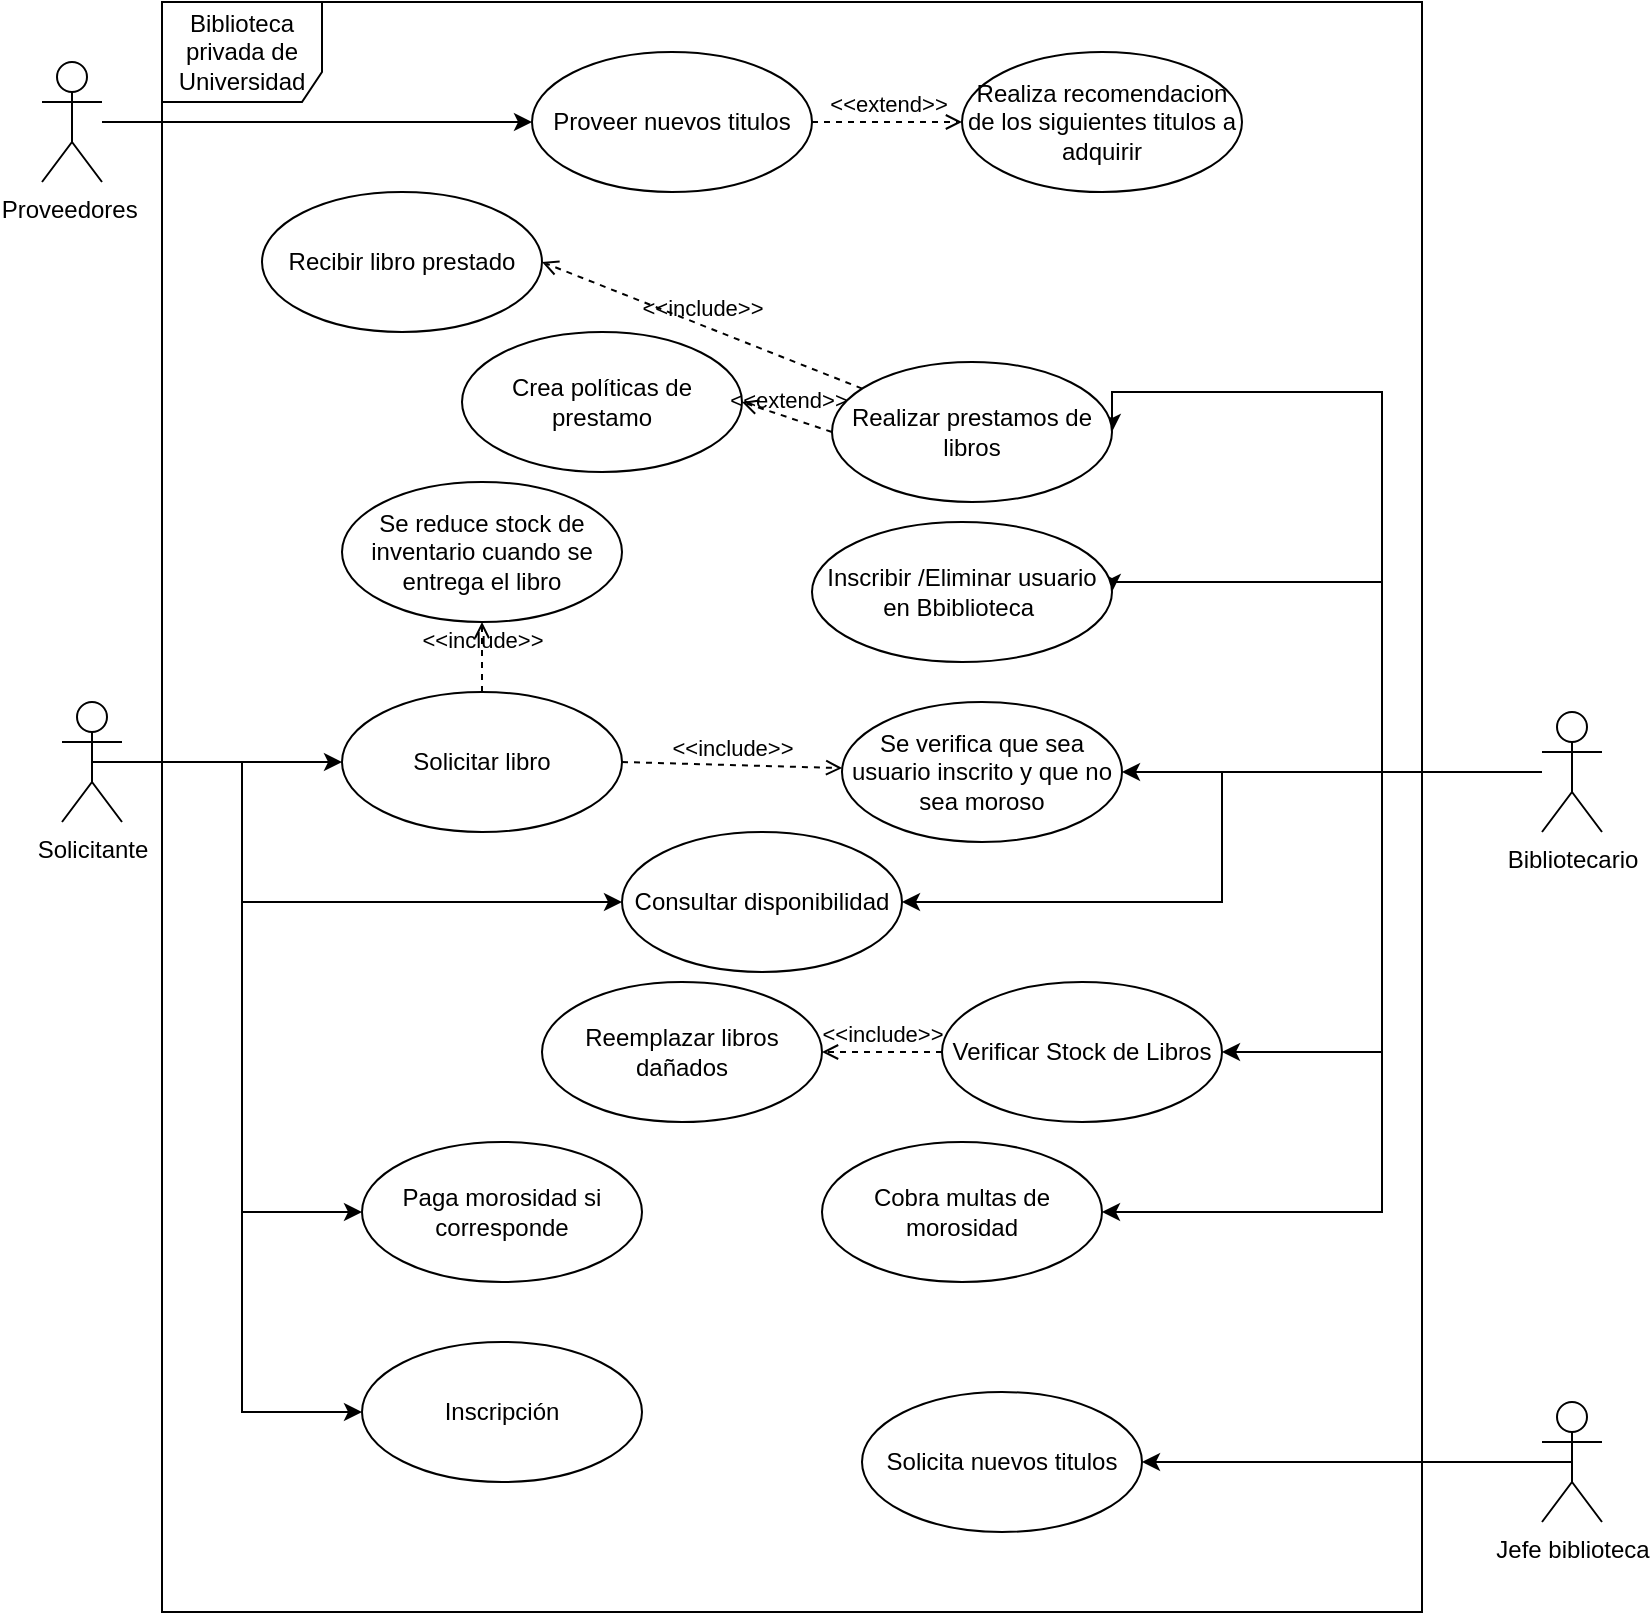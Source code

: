 <mxfile version="14.6.13" type="device"><diagram id="p3dst4VZWFr6q6MVstqz" name="Página-1"><mxGraphModel dx="1851" dy="1761" grid="1" gridSize="10" guides="1" tooltips="1" connect="1" arrows="1" fold="1" page="1" pageScale="1" pageWidth="827" pageHeight="1169" math="0" shadow="0"><root><mxCell id="0"/><mxCell id="1" parent="0"/><mxCell id="PECrF6qiaJWhLUGlZpXX-11" style="edgeStyle=orthogonalEdgeStyle;rounded=0;orthogonalLoop=1;jettySize=auto;html=1;entryX=1;entryY=0.5;entryDx=0;entryDy=0;" parent="1" source="PECrF6qiaJWhLUGlZpXX-1" target="PECrF6qiaJWhLUGlZpXX-4" edge="1"><mxGeometry relative="1" as="geometry"><Array as="points"><mxPoint x="650" y="375"/><mxPoint x="650" y="280"/><mxPoint x="515" y="280"/></Array></mxGeometry></mxCell><mxCell id="PECrF6qiaJWhLUGlZpXX-16" style="edgeStyle=orthogonalEdgeStyle;rounded=0;orthogonalLoop=1;jettySize=auto;html=1;entryX=1;entryY=0.5;entryDx=0;entryDy=0;" parent="1" source="PECrF6qiaJWhLUGlZpXX-1" target="PECrF6qiaJWhLUGlZpXX-5" edge="1"><mxGeometry relative="1" as="geometry"><Array as="points"><mxPoint x="650" y="375"/><mxPoint x="650" y="515"/></Array></mxGeometry></mxCell><mxCell id="PECrF6qiaJWhLUGlZpXX-17" style="edgeStyle=orthogonalEdgeStyle;rounded=0;orthogonalLoop=1;jettySize=auto;html=1;entryX=1;entryY=0.5;entryDx=0;entryDy=0;" parent="1" source="PECrF6qiaJWhLUGlZpXX-1" target="PECrF6qiaJWhLUGlZpXX-12" edge="1"><mxGeometry relative="1" as="geometry"><Array as="points"><mxPoint x="650" y="375"/><mxPoint x="650" y="595"/></Array></mxGeometry></mxCell><mxCell id="PECrF6qiaJWhLUGlZpXX-25" style="edgeStyle=orthogonalEdgeStyle;rounded=0;orthogonalLoop=1;jettySize=auto;html=1;entryX=1;entryY=0.5;entryDx=0;entryDy=0;" parent="1" source="PECrF6qiaJWhLUGlZpXX-1" target="PECrF6qiaJWhLUGlZpXX-24" edge="1"><mxGeometry relative="1" as="geometry"><Array as="points"><mxPoint x="650" y="375"/><mxPoint x="650" y="185"/></Array></mxGeometry></mxCell><mxCell id="WSkcZLGMh45E55vH_w8q-3" style="edgeStyle=orthogonalEdgeStyle;rounded=0;orthogonalLoop=1;jettySize=auto;html=1;entryX=1;entryY=0.5;entryDx=0;entryDy=0;" parent="1" source="PECrF6qiaJWhLUGlZpXX-1" target="PECrF6qiaJWhLUGlZpXX-7" edge="1"><mxGeometry relative="1" as="geometry"/></mxCell><mxCell id="WSkcZLGMh45E55vH_w8q-6" style="edgeStyle=orthogonalEdgeStyle;rounded=0;orthogonalLoop=1;jettySize=auto;html=1;" parent="1" source="PECrF6qiaJWhLUGlZpXX-1" target="WSkcZLGMh45E55vH_w8q-4" edge="1"><mxGeometry relative="1" as="geometry"/></mxCell><mxCell id="PECrF6qiaJWhLUGlZpXX-1" value="Bibliotecario" style="shape=umlActor;verticalLabelPosition=bottom;verticalAlign=top;html=1;" parent="1" vertex="1"><mxGeometry x="730" y="345" width="30" height="60" as="geometry"/></mxCell><mxCell id="PECrF6qiaJWhLUGlZpXX-21" style="edgeStyle=orthogonalEdgeStyle;rounded=0;orthogonalLoop=1;jettySize=auto;html=1;exitX=0.5;exitY=0.5;exitDx=0;exitDy=0;exitPerimeter=0;" parent="1" source="PECrF6qiaJWhLUGlZpXX-2" target="PECrF6qiaJWhLUGlZpXX-3" edge="1"><mxGeometry relative="1" as="geometry"/></mxCell><mxCell id="PECrF6qiaJWhLUGlZpXX-32" style="edgeStyle=orthogonalEdgeStyle;rounded=0;orthogonalLoop=1;jettySize=auto;html=1;exitX=0.5;exitY=0.5;exitDx=0;exitDy=0;exitPerimeter=0;entryX=0;entryY=0.5;entryDx=0;entryDy=0;" parent="1" source="PECrF6qiaJWhLUGlZpXX-2" target="PECrF6qiaJWhLUGlZpXX-31" edge="1"><mxGeometry relative="1" as="geometry"/></mxCell><mxCell id="QkhMcOcxb3aTMvs5G9NQ-2" style="edgeStyle=orthogonalEdgeStyle;rounded=0;orthogonalLoop=1;jettySize=auto;html=1;entryX=0;entryY=0.5;entryDx=0;entryDy=0;" parent="1" source="PECrF6qiaJWhLUGlZpXX-2" target="QkhMcOcxb3aTMvs5G9NQ-1" edge="1"><mxGeometry relative="1" as="geometry"/></mxCell><mxCell id="WSkcZLGMh45E55vH_w8q-5" style="edgeStyle=orthogonalEdgeStyle;rounded=0;orthogonalLoop=1;jettySize=auto;html=1;entryX=0;entryY=0.5;entryDx=0;entryDy=0;" parent="1" source="PECrF6qiaJWhLUGlZpXX-2" target="WSkcZLGMh45E55vH_w8q-4" edge="1"><mxGeometry relative="1" as="geometry"><Array as="points"><mxPoint x="80" y="370"/><mxPoint x="80" y="440"/></Array></mxGeometry></mxCell><mxCell id="PECrF6qiaJWhLUGlZpXX-2" value="Solicitante" style="shape=umlActor;verticalLabelPosition=bottom;verticalAlign=top;html=1;" parent="1" vertex="1"><mxGeometry x="-10" y="340" width="30" height="60" as="geometry"/></mxCell><mxCell id="PECrF6qiaJWhLUGlZpXX-3" value="Solicitar libro" style="ellipse;whiteSpace=wrap;html=1;" parent="1" vertex="1"><mxGeometry x="130" y="335" width="140" height="70" as="geometry"/></mxCell><mxCell id="PECrF6qiaJWhLUGlZpXX-4" value="Inscribir /Eliminar usuario en Bbiblioteca&amp;nbsp;" style="ellipse;whiteSpace=wrap;html=1;" parent="1" vertex="1"><mxGeometry x="365" y="250" width="150" height="70" as="geometry"/></mxCell><mxCell id="PECrF6qiaJWhLUGlZpXX-5" value="Verificar Stock de Libros" style="ellipse;whiteSpace=wrap;html=1;" parent="1" vertex="1"><mxGeometry x="430" y="480" width="140" height="70" as="geometry"/></mxCell><mxCell id="PECrF6qiaJWhLUGlZpXX-9" style="edgeStyle=orthogonalEdgeStyle;rounded=0;orthogonalLoop=1;jettySize=auto;html=1;" parent="1" source="PECrF6qiaJWhLUGlZpXX-6" target="PECrF6qiaJWhLUGlZpXX-8" edge="1"><mxGeometry relative="1" as="geometry"/></mxCell><mxCell id="PECrF6qiaJWhLUGlZpXX-6" value="Proveedores&amp;nbsp;" style="shape=umlActor;verticalLabelPosition=bottom;verticalAlign=top;html=1;" parent="1" vertex="1"><mxGeometry x="-20" y="20" width="30" height="60" as="geometry"/></mxCell><mxCell id="PECrF6qiaJWhLUGlZpXX-7" value="Se verifica que sea usuario inscrito y que no sea moroso" style="ellipse;whiteSpace=wrap;html=1;" parent="1" vertex="1"><mxGeometry x="380" y="340" width="140" height="70" as="geometry"/></mxCell><mxCell id="PECrF6qiaJWhLUGlZpXX-8" value="Proveer nuevos titulos" style="ellipse;whiteSpace=wrap;html=1;" parent="1" vertex="1"><mxGeometry x="225" y="15" width="140" height="70" as="geometry"/></mxCell><mxCell id="PECrF6qiaJWhLUGlZpXX-12" value="Cobra multas de morosidad" style="ellipse;whiteSpace=wrap;html=1;" parent="1" vertex="1"><mxGeometry x="370" y="560" width="140" height="70" as="geometry"/></mxCell><mxCell id="PECrF6qiaJWhLUGlZpXX-13" value="Reemplazar libros dañados" style="ellipse;whiteSpace=wrap;html=1;" parent="1" vertex="1"><mxGeometry x="230" y="480" width="140" height="70" as="geometry"/></mxCell><mxCell id="PECrF6qiaJWhLUGlZpXX-15" value="&amp;lt;&amp;lt;include&amp;gt;&amp;gt;" style="html=1;verticalAlign=bottom;labelBackgroundColor=none;endArrow=open;endFill=0;dashed=1;exitX=0;exitY=0.5;exitDx=0;exitDy=0;entryX=1;entryY=0.5;entryDx=0;entryDy=0;" parent="1" source="PECrF6qiaJWhLUGlZpXX-5" target="PECrF6qiaJWhLUGlZpXX-13" edge="1"><mxGeometry width="160" relative="1" as="geometry"><mxPoint x="330" y="690" as="sourcePoint"/><mxPoint x="490" y="690" as="targetPoint"/></mxGeometry></mxCell><mxCell id="PECrF6qiaJWhLUGlZpXX-20" style="edgeStyle=orthogonalEdgeStyle;rounded=0;orthogonalLoop=1;jettySize=auto;html=1;exitX=0.5;exitY=0.5;exitDx=0;exitDy=0;exitPerimeter=0;" parent="1" source="PECrF6qiaJWhLUGlZpXX-18" target="PECrF6qiaJWhLUGlZpXX-19" edge="1"><mxGeometry relative="1" as="geometry"/></mxCell><mxCell id="PECrF6qiaJWhLUGlZpXX-18" value="Jefe biblioteca" style="shape=umlActor;verticalLabelPosition=bottom;verticalAlign=top;html=1;" parent="1" vertex="1"><mxGeometry x="730" y="690" width="30" height="60" as="geometry"/></mxCell><mxCell id="PECrF6qiaJWhLUGlZpXX-19" value="Solicita nuevos titulos" style="ellipse;whiteSpace=wrap;html=1;" parent="1" vertex="1"><mxGeometry x="390" y="685" width="140" height="70" as="geometry"/></mxCell><mxCell id="PECrF6qiaJWhLUGlZpXX-22" value="&amp;lt;&amp;lt;include&amp;gt;&amp;gt;" style="html=1;verticalAlign=bottom;labelBackgroundColor=none;endArrow=open;endFill=0;dashed=1;exitX=1;exitY=0.5;exitDx=0;exitDy=0;" parent="1" source="PECrF6qiaJWhLUGlZpXX-3" target="PECrF6qiaJWhLUGlZpXX-7" edge="1"><mxGeometry width="160" relative="1" as="geometry"><mxPoint x="270" y="400" as="sourcePoint"/><mxPoint x="430" y="400" as="targetPoint"/></mxGeometry></mxCell><mxCell id="PECrF6qiaJWhLUGlZpXX-23" value="Biblioteca privada de Universidad" style="shape=umlFrame;whiteSpace=wrap;html=1;width=80;height=50;" parent="1" vertex="1"><mxGeometry x="40" y="-10" width="630" height="805" as="geometry"/></mxCell><mxCell id="PECrF6qiaJWhLUGlZpXX-24" value="Realizar prestamos de libros" style="ellipse;whiteSpace=wrap;html=1;" parent="1" vertex="1"><mxGeometry x="375" y="170" width="140" height="70" as="geometry"/></mxCell><mxCell id="PECrF6qiaJWhLUGlZpXX-26" value="Se reduce stock de inventario cuando se entrega el libro" style="ellipse;whiteSpace=wrap;html=1;" parent="1" vertex="1"><mxGeometry x="130" y="230" width="140" height="70" as="geometry"/></mxCell><mxCell id="PECrF6qiaJWhLUGlZpXX-28" value="Crea políticas de prestamo" style="ellipse;whiteSpace=wrap;html=1;" parent="1" vertex="1"><mxGeometry x="190" y="155" width="140" height="70" as="geometry"/></mxCell><mxCell id="PECrF6qiaJWhLUGlZpXX-29" value="&amp;lt;&amp;lt;extend&amp;gt;&amp;gt;" style="html=1;verticalAlign=bottom;labelBackgroundColor=none;endArrow=open;endFill=0;dashed=1;exitX=0;exitY=0.5;exitDx=0;exitDy=0;entryX=1;entryY=0.5;entryDx=0;entryDy=0;" parent="1" source="PECrF6qiaJWhLUGlZpXX-24" target="PECrF6qiaJWhLUGlZpXX-28" edge="1"><mxGeometry width="160" relative="1" as="geometry"><mxPoint x="290" y="230" as="sourcePoint"/><mxPoint x="450" y="230" as="targetPoint"/></mxGeometry></mxCell><mxCell id="PECrF6qiaJWhLUGlZpXX-30" value="&amp;lt;&amp;lt;include&amp;gt;&amp;gt;" style="html=1;verticalAlign=bottom;labelBackgroundColor=none;endArrow=open;endFill=0;dashed=1;exitX=0.5;exitY=0;exitDx=0;exitDy=0;" parent="1" source="PECrF6qiaJWhLUGlZpXX-3" target="PECrF6qiaJWhLUGlZpXX-26" edge="1"><mxGeometry width="160" relative="1" as="geometry"><mxPoint x="290" y="530" as="sourcePoint"/><mxPoint x="450" y="530" as="targetPoint"/></mxGeometry></mxCell><mxCell id="PECrF6qiaJWhLUGlZpXX-31" value="Paga morosidad si corresponde" style="ellipse;whiteSpace=wrap;html=1;" parent="1" vertex="1"><mxGeometry x="140" y="560" width="140" height="70" as="geometry"/></mxCell><mxCell id="PECrF6qiaJWhLUGlZpXX-33" value="Realiza recomendacion de los siguientes titulos a adquirir" style="ellipse;whiteSpace=wrap;html=1;" parent="1" vertex="1"><mxGeometry x="440" y="15" width="140" height="70" as="geometry"/></mxCell><mxCell id="PECrF6qiaJWhLUGlZpXX-34" value="&amp;lt;&amp;lt;extend&amp;gt;&amp;gt;" style="html=1;verticalAlign=bottom;labelBackgroundColor=none;endArrow=open;endFill=0;dashed=1;exitX=1;exitY=0.5;exitDx=0;exitDy=0;entryX=0;entryY=0.5;entryDx=0;entryDy=0;" parent="1" source="PECrF6qiaJWhLUGlZpXX-8" target="PECrF6qiaJWhLUGlZpXX-33" edge="1"><mxGeometry width="160" relative="1" as="geometry"><mxPoint x="300" y="300" as="sourcePoint"/><mxPoint x="460" y="300" as="targetPoint"/></mxGeometry></mxCell><mxCell id="QkhMcOcxb3aTMvs5G9NQ-1" value="Inscripción" style="ellipse;whiteSpace=wrap;html=1;" parent="1" vertex="1"><mxGeometry x="140" y="660" width="140" height="70" as="geometry"/></mxCell><mxCell id="WSkcZLGMh45E55vH_w8q-4" value="Consultar disponibilidad" style="ellipse;whiteSpace=wrap;html=1;" parent="1" vertex="1"><mxGeometry x="270" y="405" width="140" height="70" as="geometry"/></mxCell><mxCell id="MHczo9gKlQ-pp9SycSXz-1" value="Recibir libro prestado" style="ellipse;whiteSpace=wrap;html=1;" vertex="1" parent="1"><mxGeometry x="90" y="85" width="140" height="70" as="geometry"/></mxCell><mxCell id="MHczo9gKlQ-pp9SycSXz-2" value="&amp;lt;&amp;lt;include&amp;gt;&amp;gt;" style="html=1;verticalAlign=bottom;labelBackgroundColor=none;endArrow=open;endFill=0;dashed=1;entryX=1;entryY=0.5;entryDx=0;entryDy=0;" edge="1" parent="1" source="PECrF6qiaJWhLUGlZpXX-24" target="MHczo9gKlQ-pp9SycSXz-1"><mxGeometry width="160" relative="1" as="geometry"><mxPoint x="300" y="150" as="sourcePoint"/><mxPoint x="460" y="150" as="targetPoint"/></mxGeometry></mxCell></root></mxGraphModel></diagram></mxfile>